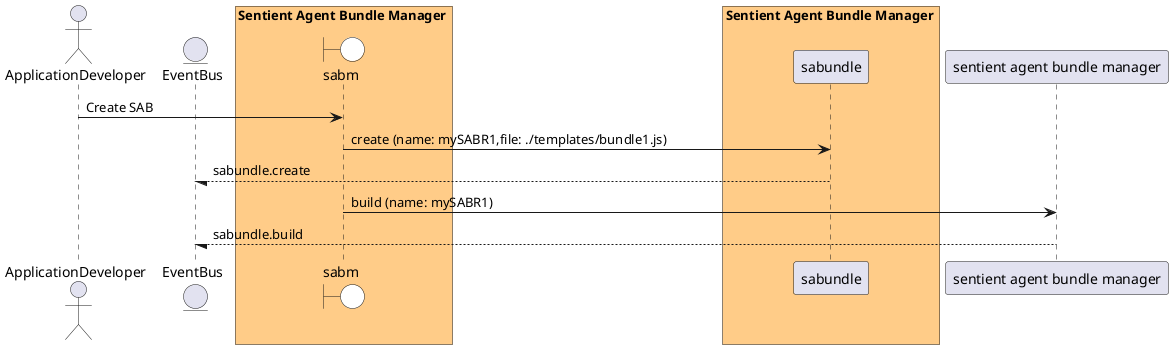 @startuml

actor "ApplicationDeveloper"


entity EventBus

box Sentient Agent Bundle Manager #ffcc88
    boundary sabm #white
end box


box Sentient Agent Bundle Manager #ffcc88
            participant sabundle
    end box


"ApplicationDeveloper" -> sabm: Create SAB

    sabm -> "sabundle": create (name: mySABR1,file: ./templates/bundle1.js)

    "sabundle" --/ EventBus: sabundle.create

    sabm -> "sentient agent bundle manager": build (name: mySABR1)

    "sentient agent bundle manager" --/ EventBus: sabundle.build



@enduml
